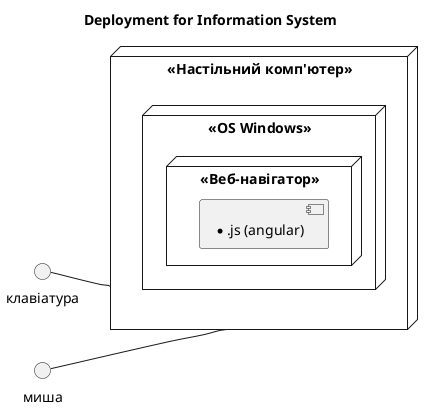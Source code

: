 @startuml

title Deployment for Information System
left to right direction

node "<<Настільний комп'ютер>>" as dk {
  node "<<OS Windows>>" {
    node "<<Веб-навігатор>>" {
      component [*.js (angular)]
    }
  }
}

interface клавіатура
interface миша

клавіатура -- dk
миша -- dk

@enduml
